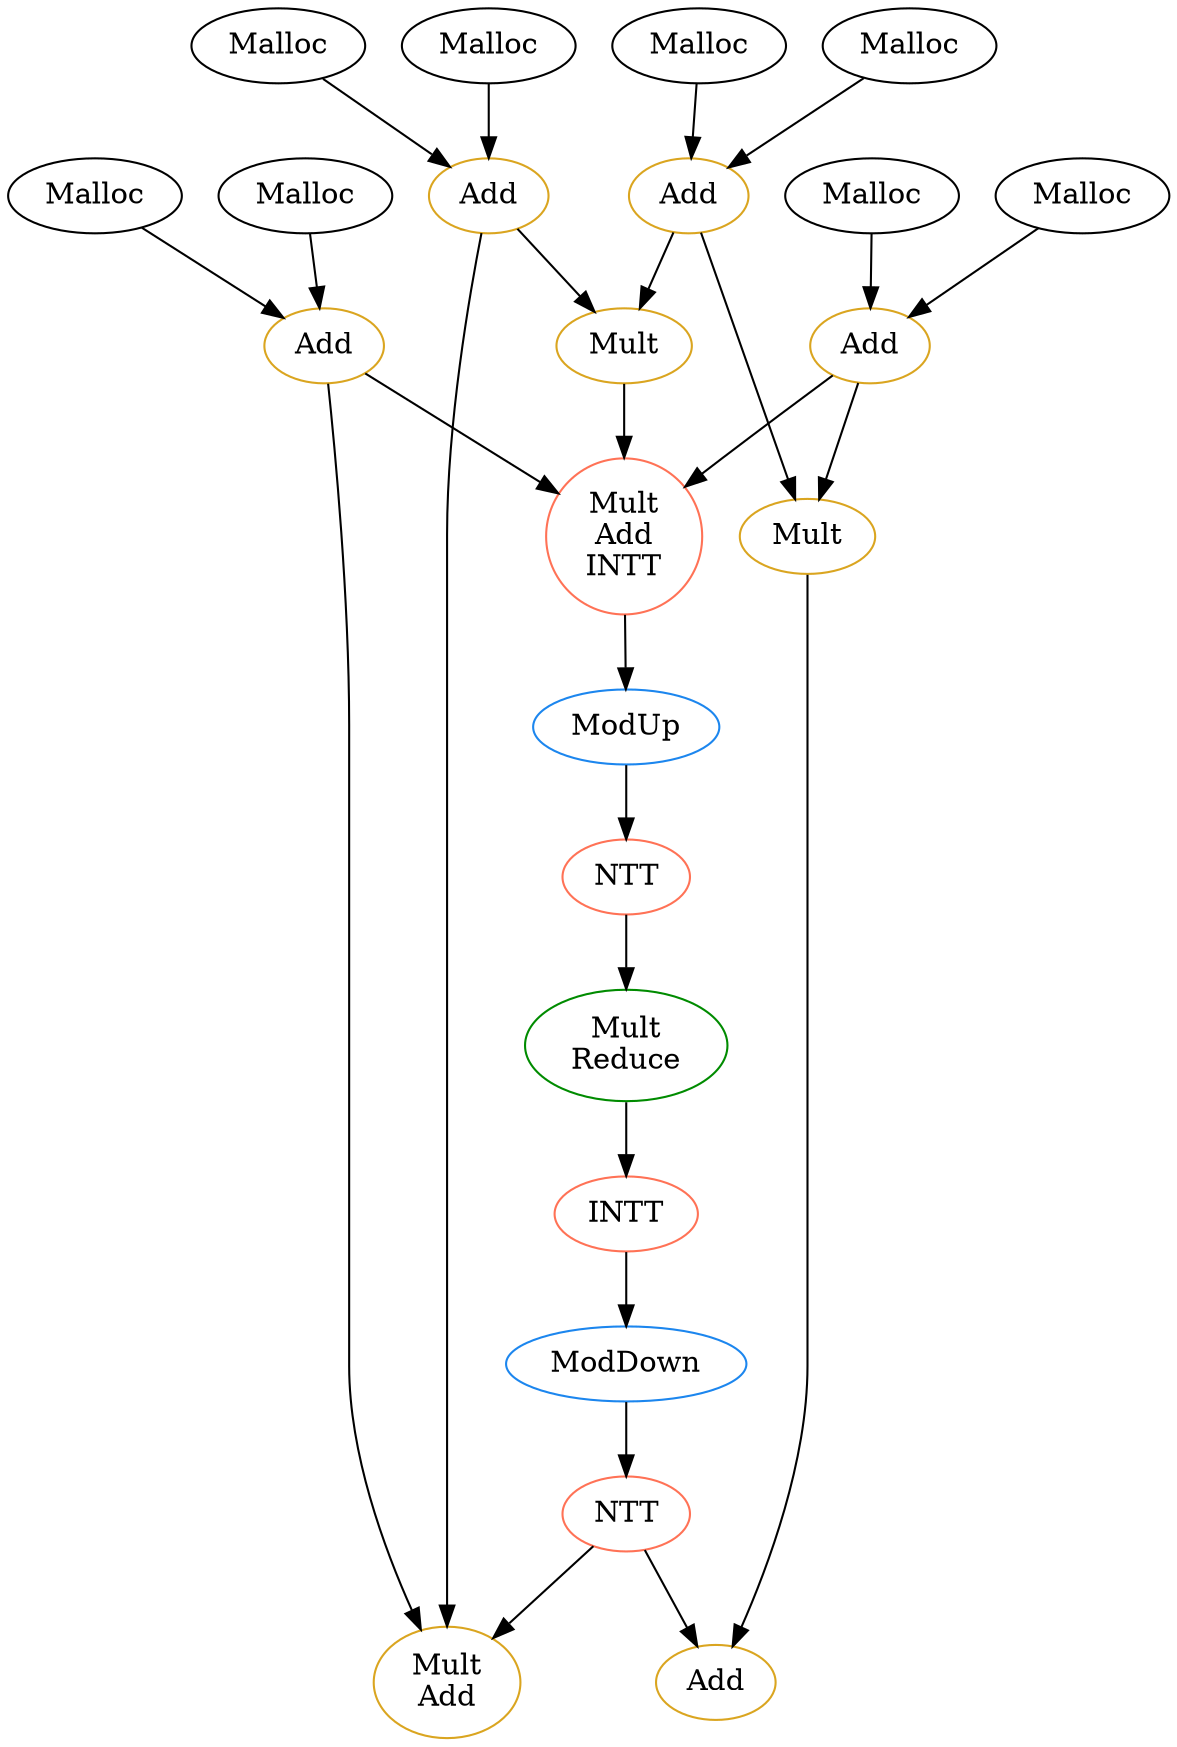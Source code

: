 digraph G {
0 [color=goldenrod, label=Add];
1 [color=goldenrod, label=Add];
2 [color=black, label=Malloc];
3 [color=black, label=Malloc];
4 [color=black, label=Malloc];
5 [color=black, label=Malloc];
6 [color=goldenrod, label=Add];
7 [color=goldenrod, label=Add];
8 [color=black, label=Malloc];
9 [color=black, label=Malloc];
10 [color=black, label=Malloc];
11 [color=black, label=Malloc];
12 [color=goldenrod, label=Mult];
13 [color=goldenrod, label=Mult];
14 [color=coral1, label="Mult
Add
INTT"];
15 [color=dodgerblue2, label=ModUp];
16 [color=coral1, label=NTT];
17 [color=green4, label="Mult
Reduce"];
18 [color=coral1, label=INTT];
19 [color=dodgerblue2, label=ModDown];
20 [color=coral1, label=NTT];
21 [color=goldenrod, label="Mult
Add"];
22 [color=goldenrod, label=Add];
2->0 ;
3->1 ;
4->0 ;
5->1 ;
8->6 ;
9->7 ;
10->6 ;
11->7 ;
1->13 ;
7->13 ;
1->12 ;
6->12 ;
14->15 ;
15->16 ;
17->18 ;
18->19 ;
19->20 ;
13->22 ;
20->21 ;
20->22 ;
12->14 ;
0->14 ;
7->14 ;
16->17 ;
0->21 ;
6->21 ;
}
